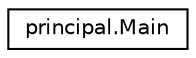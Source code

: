 digraph "Graphical Class Hierarchy"
{
  edge [fontname="Helvetica",fontsize="10",labelfontname="Helvetica",labelfontsize="10"];
  node [fontname="Helvetica",fontsize="10",shape=record];
  rankdir="LR";
  Node0 [label="principal.Main",height=0.2,width=0.4,color="black", fillcolor="white", style="filled",URL="$classprincipal_1_1_main.html"];
}
